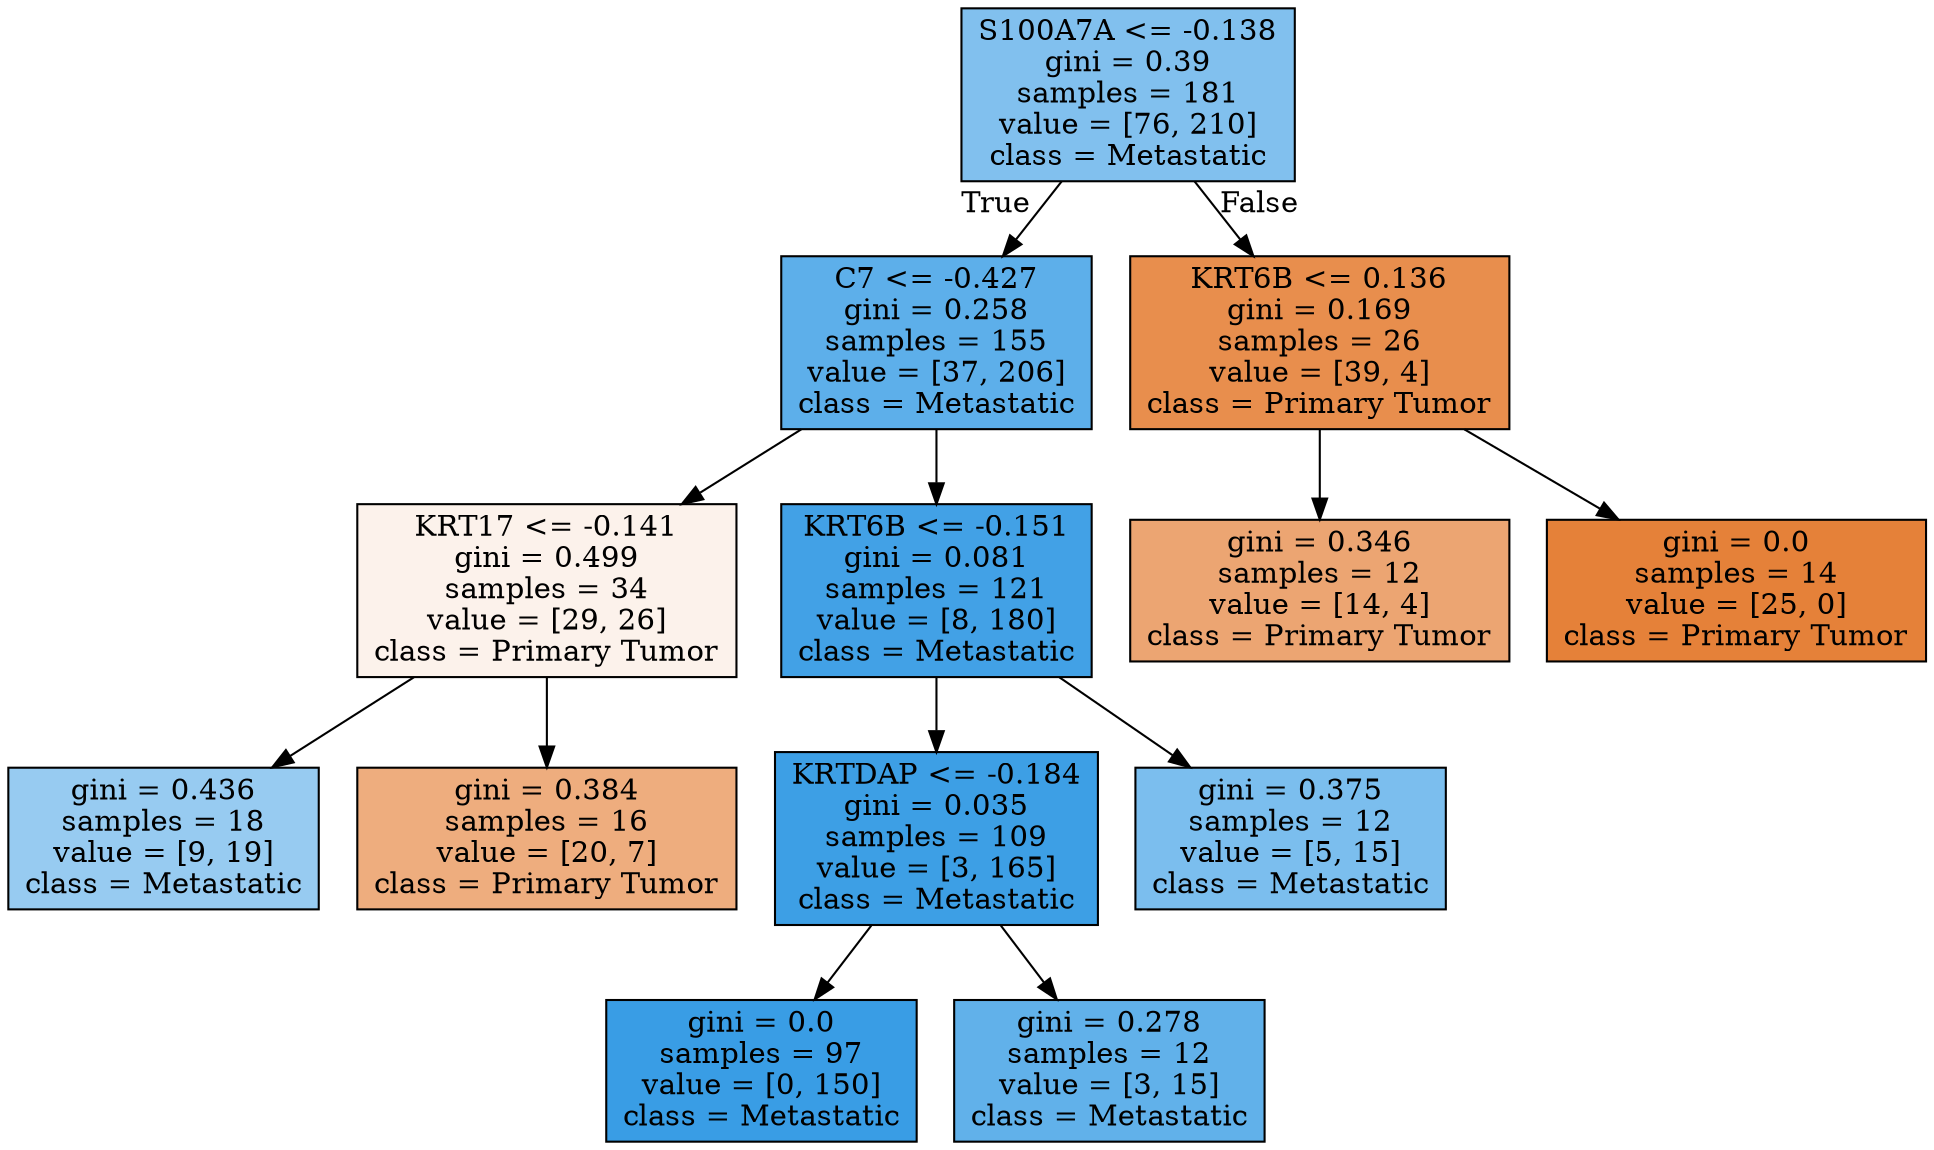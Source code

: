 digraph Tree {
node [shape=box, style="filled", color="black"] ;
0 [label="S100A7A <= -0.138\ngini = 0.39\nsamples = 181\nvalue = [76, 210]\nclass = Metastatic", fillcolor="#81c0ee"] ;
1 [label="C7 <= -0.427\ngini = 0.258\nsamples = 155\nvalue = [37, 206]\nclass = Metastatic", fillcolor="#5dafea"] ;
0 -> 1 [labeldistance=2.5, labelangle=45, headlabel="True"] ;
2 [label="KRT17 <= -0.141\ngini = 0.499\nsamples = 34\nvalue = [29, 26]\nclass = Primary Tumor", fillcolor="#fcf2eb"] ;
1 -> 2 ;
3 [label="gini = 0.436\nsamples = 18\nvalue = [9, 19]\nclass = Metastatic", fillcolor="#97cbf1"] ;
2 -> 3 ;
4 [label="gini = 0.384\nsamples = 16\nvalue = [20, 7]\nclass = Primary Tumor", fillcolor="#eead7e"] ;
2 -> 4 ;
5 [label="KRT6B <= -0.151\ngini = 0.081\nsamples = 121\nvalue = [8, 180]\nclass = Metastatic", fillcolor="#42a1e6"] ;
1 -> 5 ;
6 [label="KRTDAP <= -0.184\ngini = 0.035\nsamples = 109\nvalue = [3, 165]\nclass = Metastatic", fillcolor="#3d9fe5"] ;
5 -> 6 ;
7 [label="gini = 0.0\nsamples = 97\nvalue = [0, 150]\nclass = Metastatic", fillcolor="#399de5"] ;
6 -> 7 ;
8 [label="gini = 0.278\nsamples = 12\nvalue = [3, 15]\nclass = Metastatic", fillcolor="#61b1ea"] ;
6 -> 8 ;
9 [label="gini = 0.375\nsamples = 12\nvalue = [5, 15]\nclass = Metastatic", fillcolor="#7bbeee"] ;
5 -> 9 ;
10 [label="KRT6B <= 0.136\ngini = 0.169\nsamples = 26\nvalue = [39, 4]\nclass = Primary Tumor", fillcolor="#e88e4d"] ;
0 -> 10 [labeldistance=2.5, labelangle=-45, headlabel="False"] ;
11 [label="gini = 0.346\nsamples = 12\nvalue = [14, 4]\nclass = Primary Tumor", fillcolor="#eca572"] ;
10 -> 11 ;
12 [label="gini = 0.0\nsamples = 14\nvalue = [25, 0]\nclass = Primary Tumor", fillcolor="#e58139"] ;
10 -> 12 ;
}